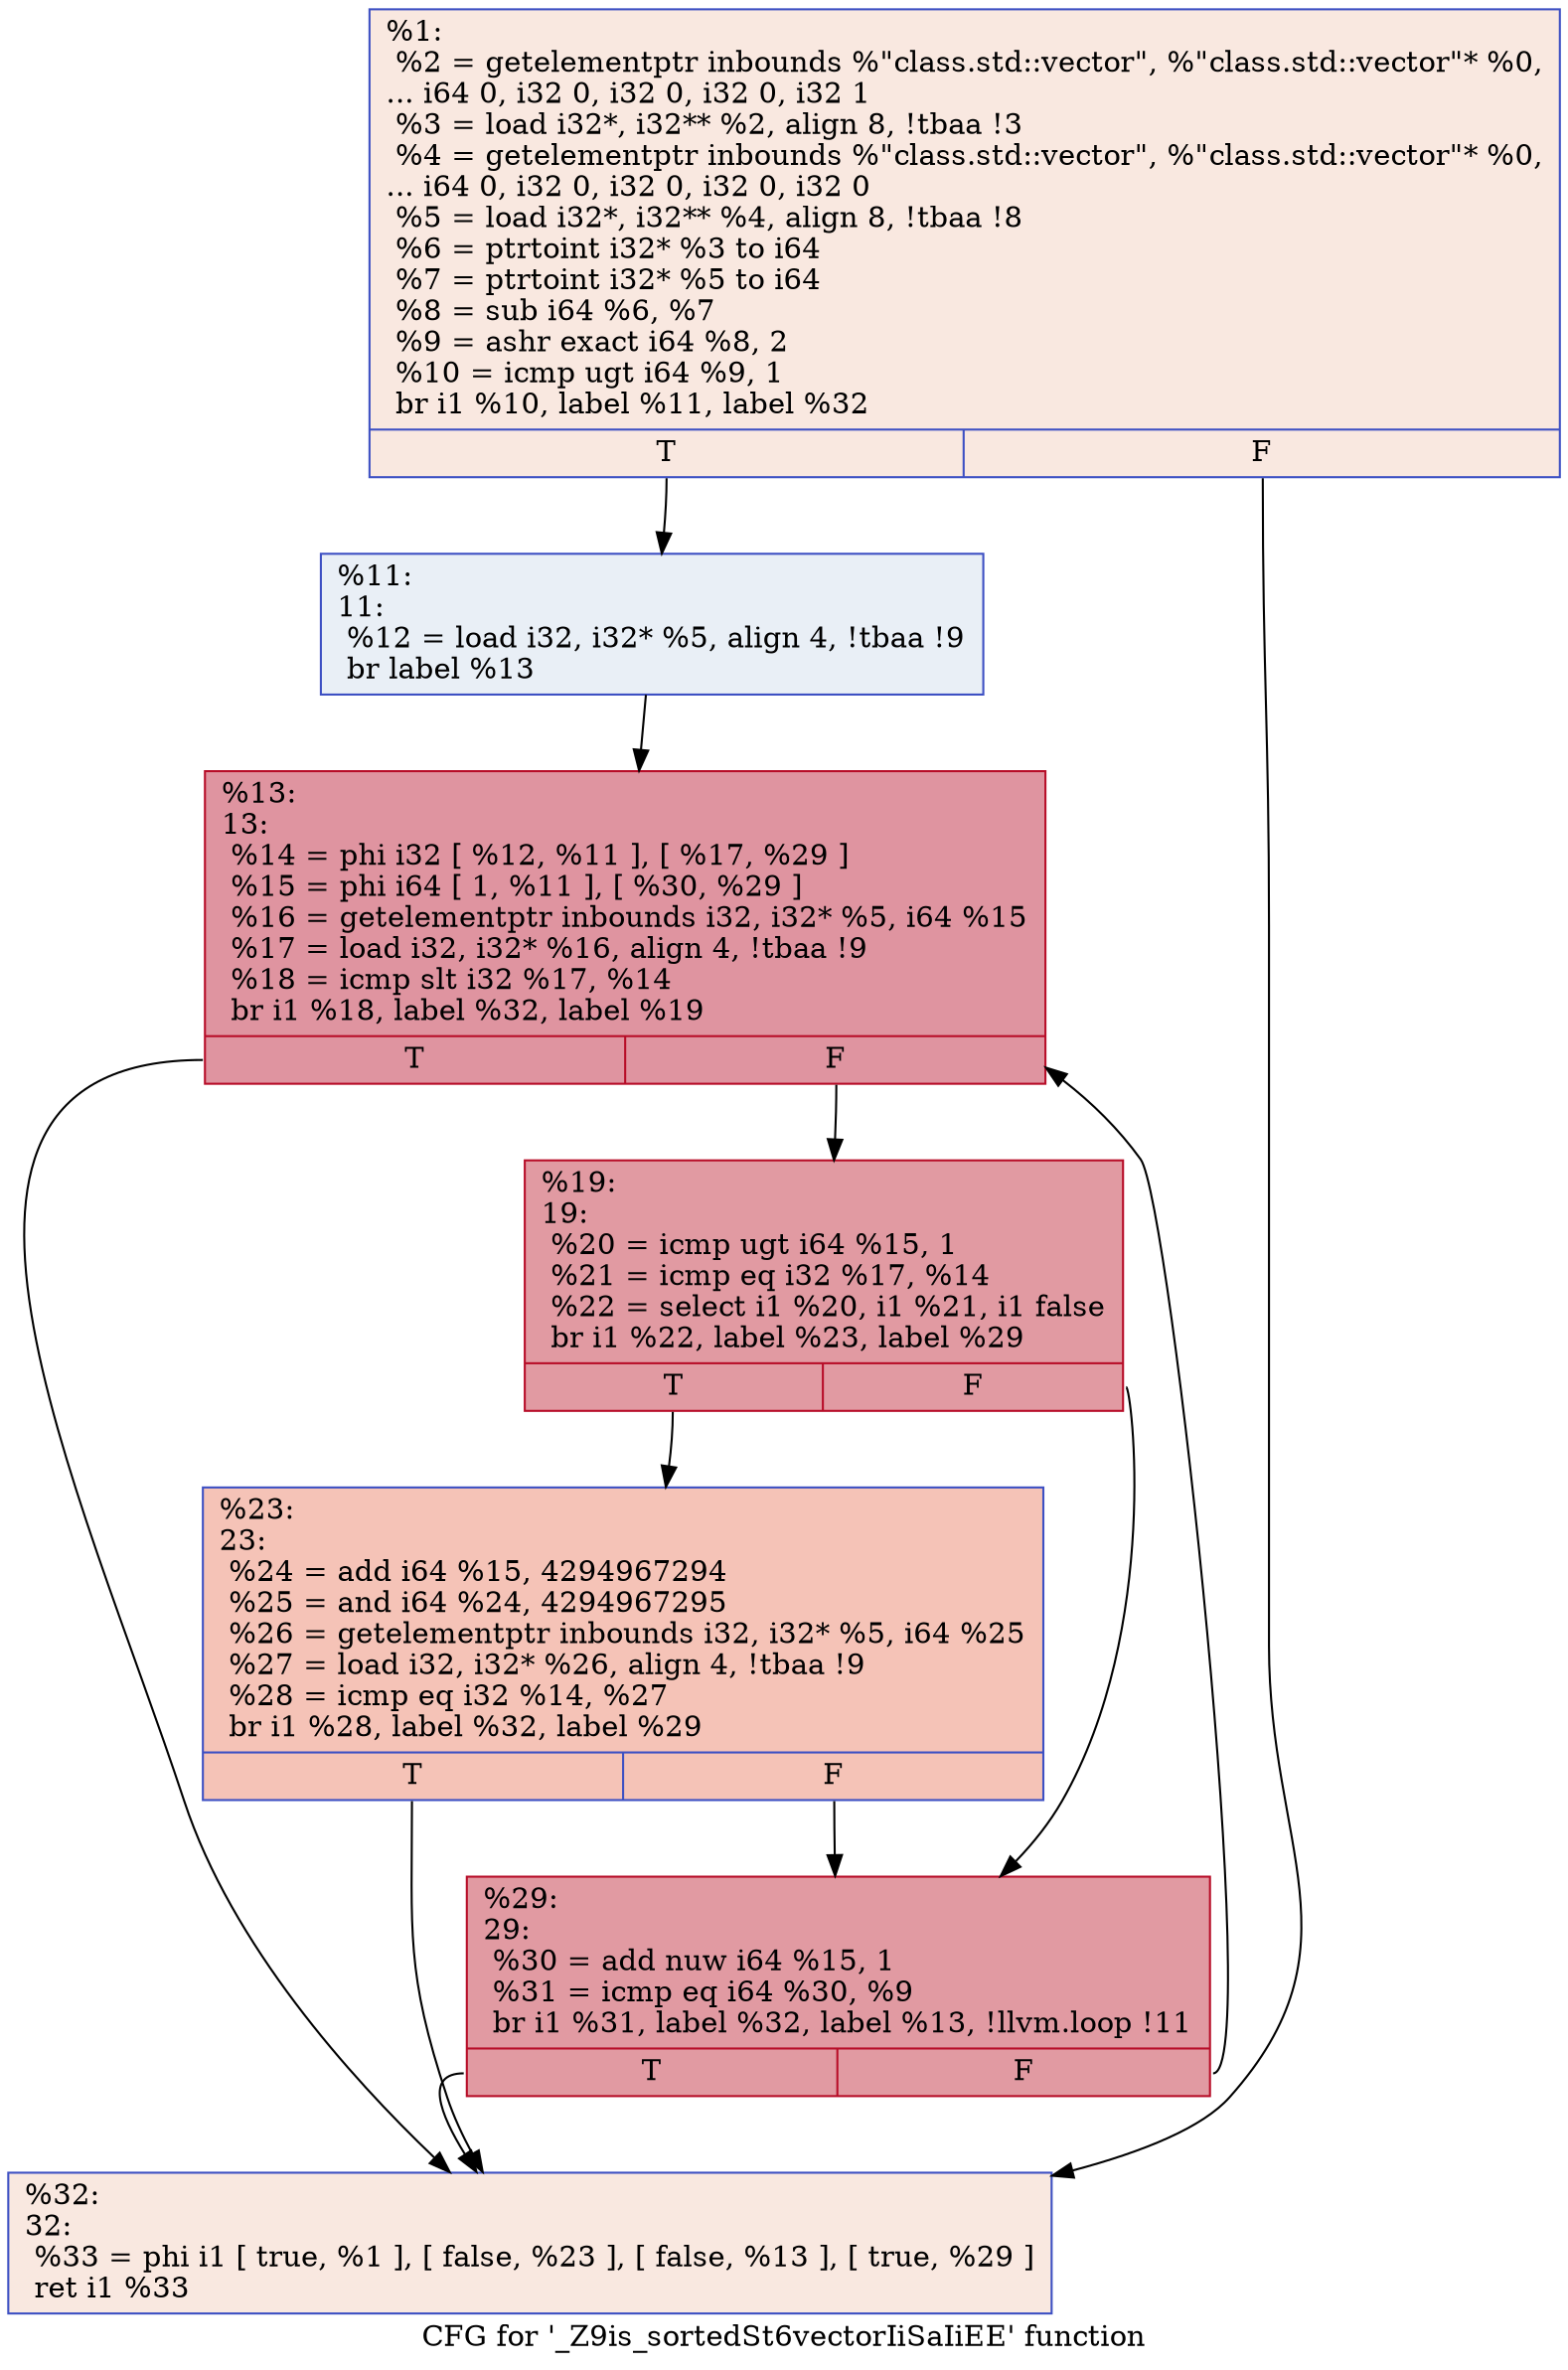 digraph "CFG for '_Z9is_sortedSt6vectorIiSaIiEE' function" {
	label="CFG for '_Z9is_sortedSt6vectorIiSaIiEE' function";

	Node0x55b1ac6aaff0 [shape=record,color="#3d50c3ff", style=filled, fillcolor="#f1ccb870",label="{%1:\l  %2 = getelementptr inbounds %\"class.std::vector\", %\"class.std::vector\"* %0,\l... i64 0, i32 0, i32 0, i32 0, i32 1\l  %3 = load i32*, i32** %2, align 8, !tbaa !3\l  %4 = getelementptr inbounds %\"class.std::vector\", %\"class.std::vector\"* %0,\l... i64 0, i32 0, i32 0, i32 0, i32 0\l  %5 = load i32*, i32** %4, align 8, !tbaa !8\l  %6 = ptrtoint i32* %3 to i64\l  %7 = ptrtoint i32* %5 to i64\l  %8 = sub i64 %6, %7\l  %9 = ashr exact i64 %8, 2\l  %10 = icmp ugt i64 %9, 1\l  br i1 %10, label %11, label %32\l|{<s0>T|<s1>F}}"];
	Node0x55b1ac6aaff0:s0 -> Node0x55b1ac6ac4a0;
	Node0x55b1ac6aaff0:s1 -> Node0x55b1ac6ac9f0;
	Node0x55b1ac6ac4a0 [shape=record,color="#3d50c3ff", style=filled, fillcolor="#cedaeb70",label="{%11:\l11:                                               \l  %12 = load i32, i32* %5, align 4, !tbaa !9\l  br label %13\l}"];
	Node0x55b1ac6ac4a0 -> Node0x55b1ac6acc80;
	Node0x55b1ac6acc80 [shape=record,color="#b70d28ff", style=filled, fillcolor="#b70d2870",label="{%13:\l13:                                               \l  %14 = phi i32 [ %12, %11 ], [ %17, %29 ]\l  %15 = phi i64 [ 1, %11 ], [ %30, %29 ]\l  %16 = getelementptr inbounds i32, i32* %5, i64 %15\l  %17 = load i32, i32* %16, align 4, !tbaa !9\l  %18 = icmp slt i32 %17, %14\l  br i1 %18, label %32, label %19\l|{<s0>T|<s1>F}}"];
	Node0x55b1ac6acc80:s0 -> Node0x55b1ac6ac9f0;
	Node0x55b1ac6acc80:s1 -> Node0x55b1ac6ad730;
	Node0x55b1ac6ad730 [shape=record,color="#b70d28ff", style=filled, fillcolor="#bb1b2c70",label="{%19:\l19:                                               \l  %20 = icmp ugt i64 %15, 1\l  %21 = icmp eq i32 %17, %14\l  %22 = select i1 %20, i1 %21, i1 false\l  br i1 %22, label %23, label %29\l|{<s0>T|<s1>F}}"];
	Node0x55b1ac6ad730:s0 -> Node0x55b1ac6ada00;
	Node0x55b1ac6ad730:s1 -> Node0x55b1ac6acdb0;
	Node0x55b1ac6ada00 [shape=record,color="#3d50c3ff", style=filled, fillcolor="#e8765c70",label="{%23:\l23:                                               \l  %24 = add i64 %15, 4294967294\l  %25 = and i64 %24, 4294967295\l  %26 = getelementptr inbounds i32, i32* %5, i64 %25\l  %27 = load i32, i32* %26, align 4, !tbaa !9\l  %28 = icmp eq i32 %14, %27\l  br i1 %28, label %32, label %29\l|{<s0>T|<s1>F}}"];
	Node0x55b1ac6ada00:s0 -> Node0x55b1ac6ac9f0;
	Node0x55b1ac6ada00:s1 -> Node0x55b1ac6acdb0;
	Node0x55b1ac6acdb0 [shape=record,color="#b70d28ff", style=filled, fillcolor="#bb1b2c70",label="{%29:\l29:                                               \l  %30 = add nuw i64 %15, 1\l  %31 = icmp eq i64 %30, %9\l  br i1 %31, label %32, label %13, !llvm.loop !11\l|{<s0>T|<s1>F}}"];
	Node0x55b1ac6acdb0:s0 -> Node0x55b1ac6ac9f0;
	Node0x55b1ac6acdb0:s1 -> Node0x55b1ac6acc80;
	Node0x55b1ac6ac9f0 [shape=record,color="#3d50c3ff", style=filled, fillcolor="#f1ccb870",label="{%32:\l32:                                               \l  %33 = phi i1 [ true, %1 ], [ false, %23 ], [ false, %13 ], [ true, %29 ]\l  ret i1 %33\l}"];
}
